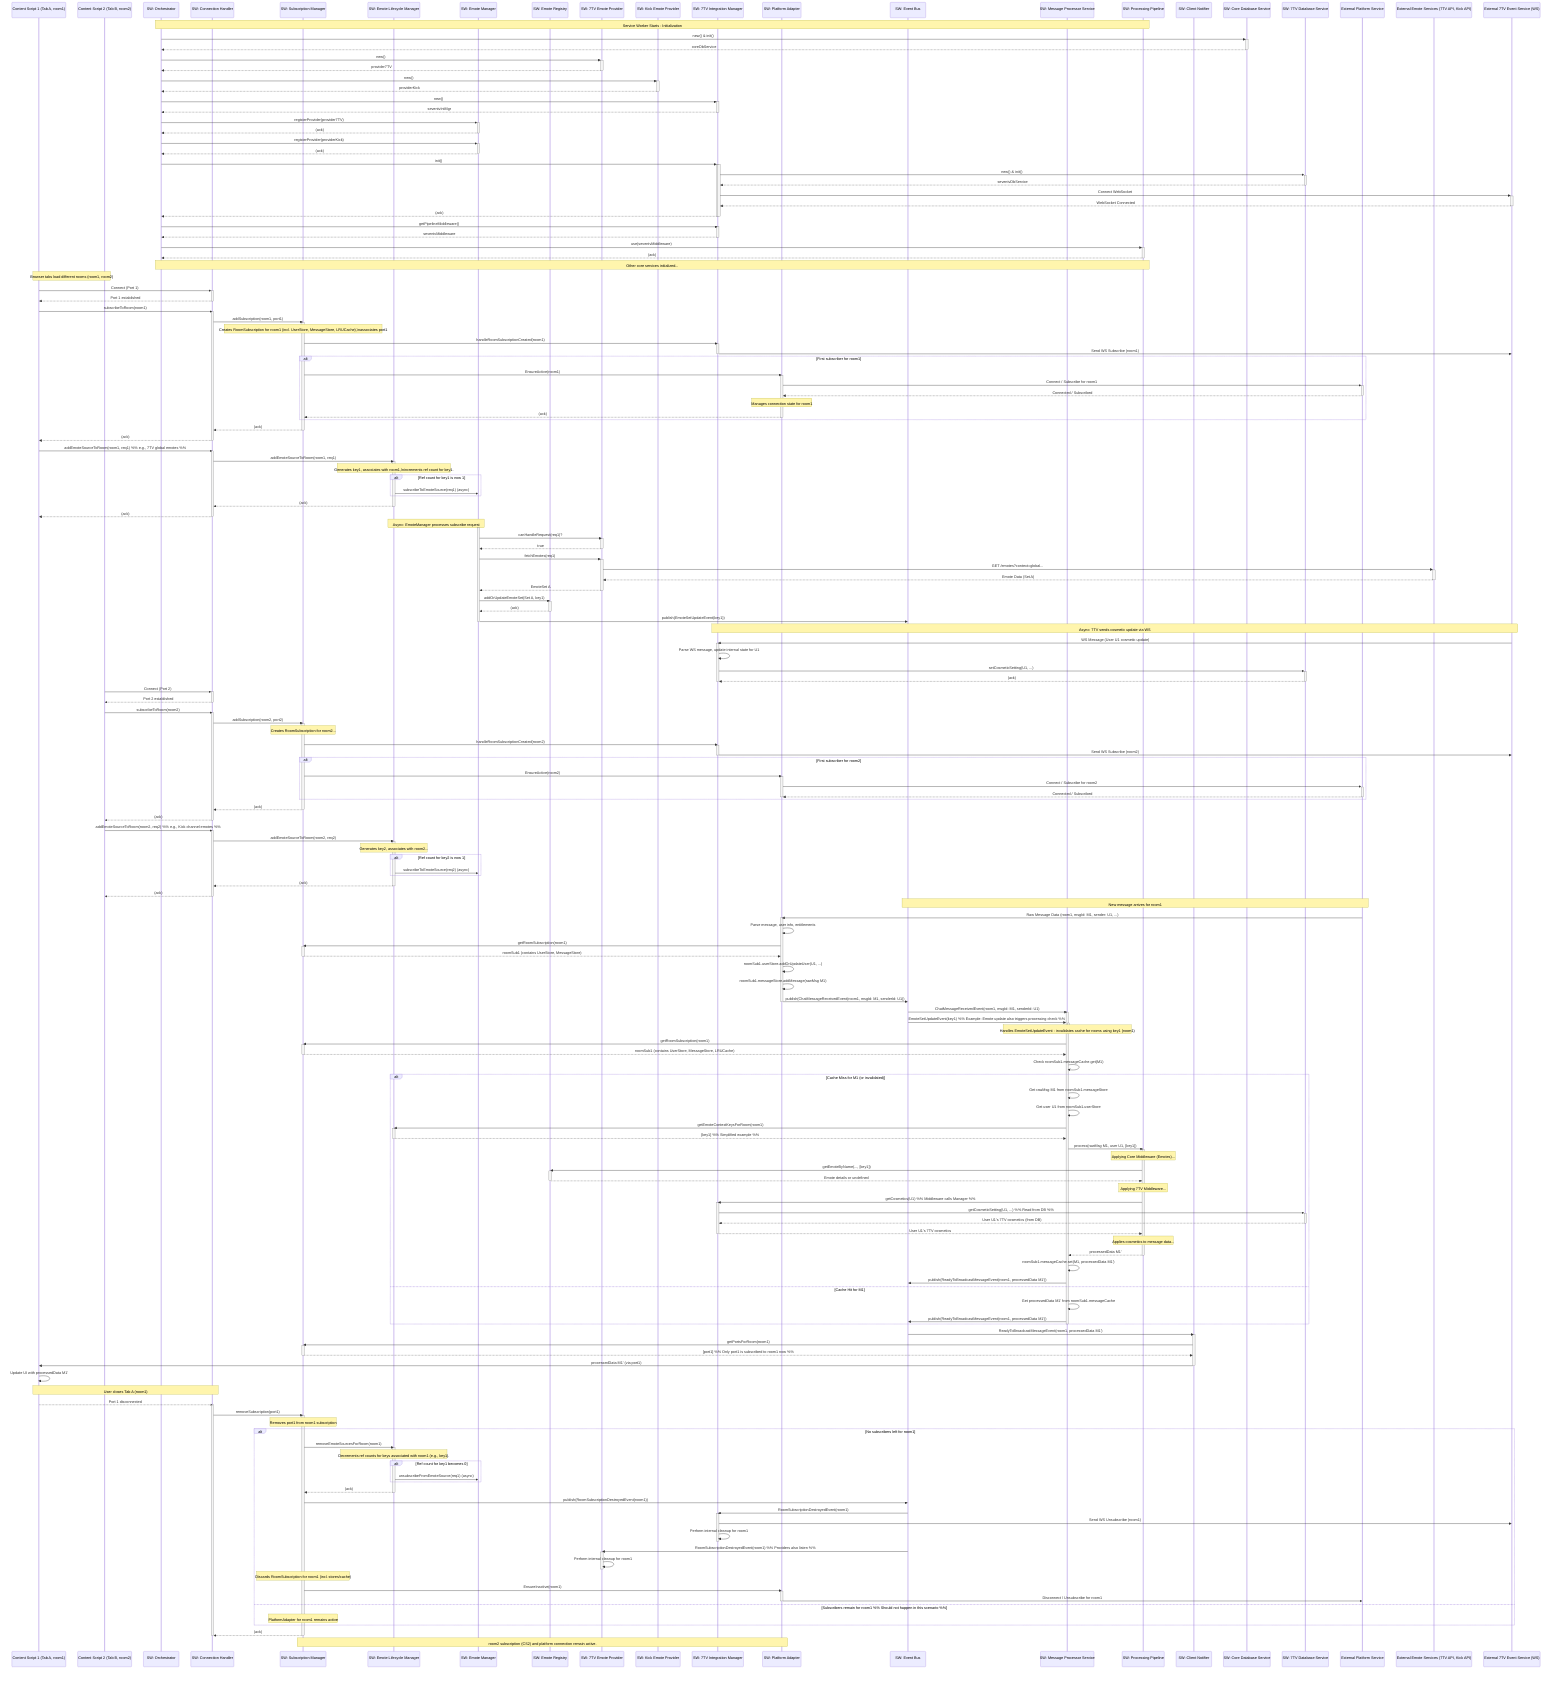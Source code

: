 sequenceDiagram
    participant CS1 as Content Script 1 (Tab A, room1)
    participant CS2 as Content Script 2 (Tab B, room2)
    participant SW_Orchestrator as SW: Orchestrator
    participant SW_ConnHandler as SW: Connection Handler
    participant SW_SubManager as SW: Subscription Manager
    participant SW_EmoteLifecycleManager as SW: Emote Lifecycle Manager
    participant SW_EmoteManager as SW: Emote Manager
    participant SW_EmoteRegistry as SW: Emote Registry
    participant SW_EmoteProvider_7TV as SW: 7TV Emote Provider
    participant SW_EmoteProvider_Kick as SW: Kick Emote Provider
    participant SW_7TV_IntMgr as SW: 7TV Integration Manager
    participant SW_PlatformAdapter as SW: Platform Adapter
    participant SW_EventBus as SW: Event Bus
    participant SW_MsgProcessor as SW: Message Processor Service
    participant SW_Pipeline as SW: Processing Pipeline
    participant SW_Notifier as SW: Client Notifier
    participant SW_CoreDB as SW: Core Database Service
    participant SW_7TV_DB as SW: 7TV Database Service
    participant PlatformService as External Platform Service
    participant EmoteProviderServices as External Emote Services (7TV API, Kick API)
    participant Ext_7TV_EventService as External 7TV Event Service (WS)

    %% Initialization Phase %%
    Note over SW_Orchestrator, SW_Pipeline: Service Worker Starts - Initialization
    SW_Orchestrator->>+SW_CoreDB: new() & init()
    SW_CoreDB-->>-SW_Orchestrator: coreDbService
    SW_Orchestrator->>+SW_EmoteProvider_7TV: new()
    SW_EmoteProvider_7TV-->>-SW_Orchestrator: provider7TV
    SW_Orchestrator->>+SW_EmoteProvider_Kick: new()
    SW_EmoteProvider_Kick-->>-SW_Orchestrator: providerKick
    SW_Orchestrator->>+SW_7TV_IntMgr: new()
    SW_7TV_IntMgr-->>-SW_Orchestrator: seventvIntMgr
    SW_Orchestrator->>+SW_EmoteManager: registerProvider(provider7TV)
    SW_EmoteManager-->>-SW_Orchestrator: (ack)
    SW_Orchestrator->>+SW_EmoteManager: registerProvider(providerKick)
    SW_EmoteManager-->>-SW_Orchestrator: (ack)
    SW_Orchestrator->>+SW_7TV_IntMgr: init()
    activate SW_7TV_IntMgr
    SW_7TV_IntMgr->>+SW_7TV_DB: new() & init()
    SW_7TV_DB-->>-SW_7TV_IntMgr: seventvDbService
    SW_7TV_IntMgr->>+Ext_7TV_EventService: Connect WebSocket
    Ext_7TV_EventService-->>-SW_7TV_IntMgr: WebSocket Connected
    SW_7TV_IntMgr-->>-SW_Orchestrator: (ack)
    deactivate SW_7TV_IntMgr
    SW_Orchestrator->>SW_7TV_IntMgr: getPipelineMiddleware()
    activate SW_7TV_IntMgr
    SW_7TV_IntMgr-->>SW_Orchestrator: seventvMiddleware
    deactivate SW_7TV_IntMgr
    SW_Orchestrator->>+SW_Pipeline: use(seventvMiddleware)
    SW_Pipeline-->>-SW_Orchestrator: (ack)
    Note over SW_Orchestrator, SW_Pipeline: Other core services initialized...

    Note over CS1, CS2: Browser tabs load different rooms (room1, room2)

    %% CS1 Connects & Subscribes (room1) %%
    CS1->>+SW_ConnHandler: Connect (Port 1)
    SW_ConnHandler-->>-CS1: Port 1 established


    CS1->>SW_ConnHandler: subscribeToRoom(room1)
    activate SW_ConnHandler
    SW_ConnHandler->>SW_SubManager: addSubscription(room1, port1)
    activate SW_SubManager
    Note over SW_SubManager: Creates RoomSubscription for room1 (incl. UserStore, MessageStore, LRUCache),\nassociates port1
    SW_SubManager->>SW_7TV_IntMgr: handleRoomSubscriptionCreated(room1)
    activate SW_7TV_IntMgr
    SW_7TV_IntMgr->>Ext_7TV_EventService: Send WS Subscribe (room1)
    deactivate SW_7TV_IntMgr

    alt First subscriber for room1
        SW_SubManager->>SW_PlatformAdapter: EnsureActive(room1)
        activate SW_PlatformAdapter
        SW_PlatformAdapter->>+PlatformService: Connect / Subscribe for room1
        PlatformService-->>-SW_PlatformAdapter: Connected / Subscribed
        Note over SW_PlatformAdapter: Manages connection state for room1
        SW_PlatformAdapter-->>SW_SubManager: (ack)
        deactivate SW_PlatformAdapter
    end
    SW_SubManager-->>SW_ConnHandler: (ack)
    deactivate SW_SubManager
    SW_ConnHandler-->>CS1: (ack)
    deactivate SW_ConnHandler

    CS1->>SW_ConnHandler: addEmoteSourceToRoom(room1, req1) %% e.g., 7TV global emotes %%
    activate SW_ConnHandler
    SW_ConnHandler->>SW_EmoteLifecycleManager: addEmoteSourceToRoom(room1, req1)
    activate SW_EmoteLifecycleManager
    Note over SW_EmoteLifecycleManager: Generates key1, associates with room1,\nincrements ref count for key1.
    alt Ref count for key1 is now 1
        SW_EmoteLifecycleManager->>SW_EmoteManager: subscribeToEmoteSource(req1) (async)
    end
    SW_EmoteLifecycleManager-->>SW_ConnHandler: (ack)
    deactivate SW_EmoteLifecycleManager
    SW_ConnHandler-->>CS1: (ack)
    deactivate SW_ConnHandler

    %% Emote Fetching Triggered (Async Example for req1) %%
    Note over SW_EmoteLifecycleManager, SW_EmoteManager: Async: EmoteManager processes subscribe request
    activate SW_EmoteManager
    SW_EmoteManager->>SW_EmoteProvider_7TV: canHandleRequest(req1)?
    activate SW_EmoteProvider_7TV
    SW_EmoteProvider_7TV-->>SW_EmoteManager: true
    deactivate SW_EmoteProvider_7TV
    SW_EmoteManager->>+SW_EmoteProvider_7TV: fetchEmotes(req1)
    SW_EmoteProvider_7TV->>+EmoteProviderServices: GET /emotes?context=global...
    EmoteProviderServices-->>-SW_EmoteProvider_7TV: Emote Data (Set A)
    SW_EmoteProvider_7TV-->>SW_EmoteManager: EmoteSet A
    deactivate SW_EmoteProvider_7TV
    SW_EmoteManager->>SW_EmoteRegistry: addOrUpdateEmoteSet(Set A, key1)
    activate SW_EmoteRegistry
    SW_EmoteRegistry-->>SW_EmoteManager: (ack)
    deactivate SW_EmoteRegistry
    SW_EmoteManager->>SW_EventBus: publish(EmoteSetUpdateEvent(key1))
    deactivate SW_EmoteManager

    %% 7TV Asynchronous State Update Example %%
    Note over Ext_7TV_EventService, SW_7TV_IntMgr: Async: 7TV sends cosmetic update via WS
    Ext_7TV_EventService->>SW_7TV_IntMgr: WS Message (User U1 cosmetic update)
    activate SW_7TV_IntMgr
    SW_7TV_IntMgr->>SW_7TV_IntMgr: Parse WS message, update internal state for U1
    SW_7TV_IntMgr->>+SW_7TV_DB: setCosmeticSetting(U1, ...)
    SW_7TV_DB-->>-SW_7TV_IntMgr: (ack)
    deactivate SW_7TV_IntMgr
    %% Note: This might trigger cache invalidation via EventBus if needed %%

    %% CS2 Connects & Subscribes (room2) %%
    CS2->>+SW_ConnHandler: Connect (Port 2)
    SW_ConnHandler-->>-CS2: Port 2 established


    CS2->>SW_ConnHandler: subscribeToRoom(room2)
    activate SW_ConnHandler
    SW_ConnHandler->>SW_SubManager: addSubscription(room2, port2)
    activate SW_SubManager
    Note over SW_SubManager: Creates RoomSubscription for room2...
    SW_SubManager->>SW_7TV_IntMgr: handleRoomSubscriptionCreated(room2)
    activate SW_7TV_IntMgr
    SW_7TV_IntMgr->>Ext_7TV_EventService: Send WS Subscribe (room2)
    deactivate SW_7TV_IntMgr

    alt First subscriber for room2
        SW_SubManager->>SW_PlatformAdapter: EnsureActive(room2)
        activate SW_PlatformAdapter
        SW_PlatformAdapter->>+PlatformService: Connect / Subscribe for room2
        PlatformService-->>-SW_PlatformAdapter: Connected / Subscribed
        deactivate SW_PlatformAdapter
    end
    SW_SubManager-->>SW_ConnHandler: (ack)
    deactivate SW_SubManager
    SW_ConnHandler-->>CS2: (ack)
    deactivate SW_ConnHandler

    CS2->>SW_ConnHandler: addEmoteSourceToRoom(room2, req2) %% e.g., Kick channel emotes %%
    activate SW_ConnHandler
    SW_ConnHandler->>SW_EmoteLifecycleManager: addEmoteSourceToRoom(room2, req2)
    activate SW_EmoteLifecycleManager
    Note over SW_EmoteLifecycleManager: Generates key2, associates with room2...
    alt Ref count for key2 is now 1
        SW_EmoteLifecycleManager->>SW_EmoteManager: subscribeToEmoteSource(req2) (async)
    end
    SW_EmoteLifecycleManager-->>SW_ConnHandler: (ack)
    deactivate SW_EmoteLifecycleManager
    SW_ConnHandler-->>CS2: (ack)
    deactivate SW_ConnHandler
    %% Async fetch for req2 would happen similarly, likely using SW_EmoteProvider_Kick %%

    %% Message Received from Platform (Example for room1) %%
    Note over PlatformService, SW_EventBus: New message arrives for room1
    PlatformService->>SW_PlatformAdapter: Raw Message Data (room1, msgId: M1, sender: U1, ...)
    activate SW_PlatformAdapter
    SW_PlatformAdapter->>SW_PlatformAdapter: Parse message, user info, entitlements
    SW_PlatformAdapter->>SW_SubManager: getRoomSubscription(room1)
    activate SW_SubManager
    SW_SubManager-->>SW_PlatformAdapter: roomSub1 (contains UserStore, MessageStore)
    deactivate SW_SubManager
    SW_PlatformAdapter->>SW_PlatformAdapter: roomSub1.userStore.addOrUpdateUser(U1, ...)
    SW_PlatformAdapter->>SW_PlatformAdapter: roomSub1.messageStore.addMessage(rawMsg M1)
    SW_PlatformAdapter->>SW_EventBus: publish(ChatMessageReceivedEvent(room1, msgId: M1, senderId: U1))
    deactivate SW_PlatformAdapter

    %% Message Processing (On-Demand - Example for room1, msg M1) %%
    SW_EventBus->>SW_MsgProcessor: ChatMessageReceivedEvent(room1, msgId: M1, senderId: U1)
    activate SW_MsgProcessor
    SW_EventBus->>SW_MsgProcessor: EmoteSetUpdateEvent(key1) %% Example: Emote update also triggers processing check %%
    activate SW_MsgProcessor
    Note over SW_MsgProcessor: Handles EmoteSetUpdateEvent - invalidates cache for rooms using key1 (room1)
    deactivate SW_MsgProcessor

    SW_MsgProcessor->>SW_SubManager: getRoomSubscription(room1)
    activate SW_SubManager
    SW_SubManager-->>SW_MsgProcessor: roomSub1 (contains UserStore, MessageStore, LRUCache)
    deactivate SW_SubManager
    SW_MsgProcessor->>SW_MsgProcessor: Check roomSub1.messageCache.get(M1)
    alt Cache Miss for M1 (or invalidated)
        SW_MsgProcessor->>SW_MsgProcessor: Get rawMsg M1 from roomSub1.messageStore
        SW_MsgProcessor->>SW_MsgProcessor: Get user U1 from roomSub1.userStore
        SW_MsgProcessor->>SW_EmoteLifecycleManager: getEmoteContextKeysForRoom(room1)
        activate SW_EmoteLifecycleManager
        SW_EmoteLifecycleManager-->>SW_MsgProcessor: [key1] %% Simplified example %%
        deactivate SW_EmoteLifecycleManager
        SW_MsgProcessor->>SW_Pipeline: process(rawMsg M1, user U1, [key1])
        activate SW_Pipeline
        Note over SW_Pipeline: Applying Core Middleware (Emotes)...
        SW_Pipeline->>SW_EmoteRegistry: getEmoteByName(..., [key1])
        activate SW_EmoteRegistry
        SW_EmoteRegistry-->>SW_Pipeline: Emote details or undefined
        deactivate SW_EmoteRegistry
        Note over SW_Pipeline: Applying 7TV Middleware...
        SW_Pipeline->>SW_7TV_IntMgr: getCosmetics(U1) %% Middleware calls Manager %%
        activate SW_7TV_IntMgr
        SW_7TV_IntMgr->>+SW_7TV_DB: getCosmeticSetting(U1, ...) %% Read from DB %%
        SW_7TV_DB-->>-SW_7TV_IntMgr: User U1's 7TV cosmetics (from DB)
        SW_7TV_IntMgr-->>SW_Pipeline: User U1's 7TV cosmetics
        deactivate SW_7TV_IntMgr
        Note over SW_Pipeline: Applies cosmetics to message data...
        SW_Pipeline-->>SW_MsgProcessor: processedData M1'
        deactivate SW_Pipeline
        SW_MsgProcessor->>SW_MsgProcessor: roomSub1.messageCache.set(M1, processedData M1')
        SW_MsgProcessor->>SW_EventBus: publish(ReadyToBroadcastMessageEvent(room1, processedData M1'))
    else Cache Hit for M1
        SW_MsgProcessor->>SW_MsgProcessor: Get processedData M1' from roomSub1.messageCache
        SW_MsgProcessor->>SW_EventBus: publish(ReadyToBroadcastMessageEvent(room1, processedData M1'))
    end
    deactivate SW_MsgProcessor

    %% Message Broadcasting (Example for room1, msg M1) %%
    SW_EventBus->>SW_Notifier: ReadyToBroadcastMessageEvent(room1, processedData M1')
    activate SW_Notifier
    SW_Notifier->>SW_SubManager: getPortsForRoom(room1)
    activate SW_SubManager
    SW_SubManager-->>SW_Notifier: [port1] %% Only port1 is subscribed to room1 now %%
    deactivate SW_SubManager
    SW_Notifier->>CS1: processedData M1' (via port1)
    %% Note: CS2 would NOT receive this message as it's for room1 %%
    deactivate SW_Notifier

    %% UI Update (Example for room1) %%
    CS1->>CS1: Update UI with processedData M1'

    %% CS1 Disconnects %%
    Note over CS1, SW_ConnHandler: User closes Tab A (room1)
    CS1--xSW_ConnHandler: Port 1 disconnected
    activate SW_ConnHandler
    SW_ConnHandler->>SW_SubManager: removeSubscription(port1)
    activate SW_SubManager
    Note over SW_SubManager: Removes port1 from room1 subscription
    alt No subscribers left for room1
        SW_SubManager->>SW_EmoteLifecycleManager: removeEmoteSourcesForRoom(room1)
        activate SW_EmoteLifecycleManager
        Note over SW_EmoteLifecycleManager: Decrements ref counts for keys associated with room1 (e.g., key1).
        alt Ref count for key1 becomes 0
             SW_EmoteLifecycleManager->>SW_EmoteManager: unsubscribeFromEmoteSource(req1) (async)
        end
        SW_EmoteLifecycleManager-->>SW_SubManager: (ack)
        deactivate SW_EmoteLifecycleManager
        SW_SubManager->>SW_EventBus: publish(RoomSubscriptionDestroyedEvent(room1))
        SW_EventBus->>SW_7TV_IntMgr: RoomSubscriptionDestroyedEvent(room1)
        activate SW_7TV_IntMgr
        SW_7TV_IntMgr->>Ext_7TV_EventService: Send WS Unsubscribe (room1)
        SW_7TV_IntMgr->>SW_7TV_IntMgr: Perform internal cleanup for room1
        deactivate SW_7TV_IntMgr
        SW_EventBus->>SW_EmoteProvider_7TV: RoomSubscriptionDestroyedEvent(room1) %% Providers also listen %%
        activate SW_EmoteProvider_7TV
        SW_EmoteProvider_7TV->>SW_EmoteProvider_7TV: Perform internal cleanup for room1
        deactivate SW_EmoteProvider_7TV
        Note over SW_SubManager: Discards RoomSubscription for room1 (incl. stores/cache)
        SW_SubManager->>SW_PlatformAdapter: EnsureInactive(room1)
        activate SW_PlatformAdapter
        SW_PlatformAdapter->>PlatformService: Disconnect / Unsubscribe for room1
        deactivate SW_PlatformAdapter
    else Subscribers remain for room1 %% Should not happen in this scenario %%
        Note over SW_SubManager: PlatformAdapter for room1 remains active
    end
    SW_SubManager-->>SW_ConnHandler: (ack)
    deactivate SW_SubManager
    deactivate SW_ConnHandler

    Note over SW_SubManager, SW_PlatformAdapter: room2 subscription (CS2) and platform connection remain active.